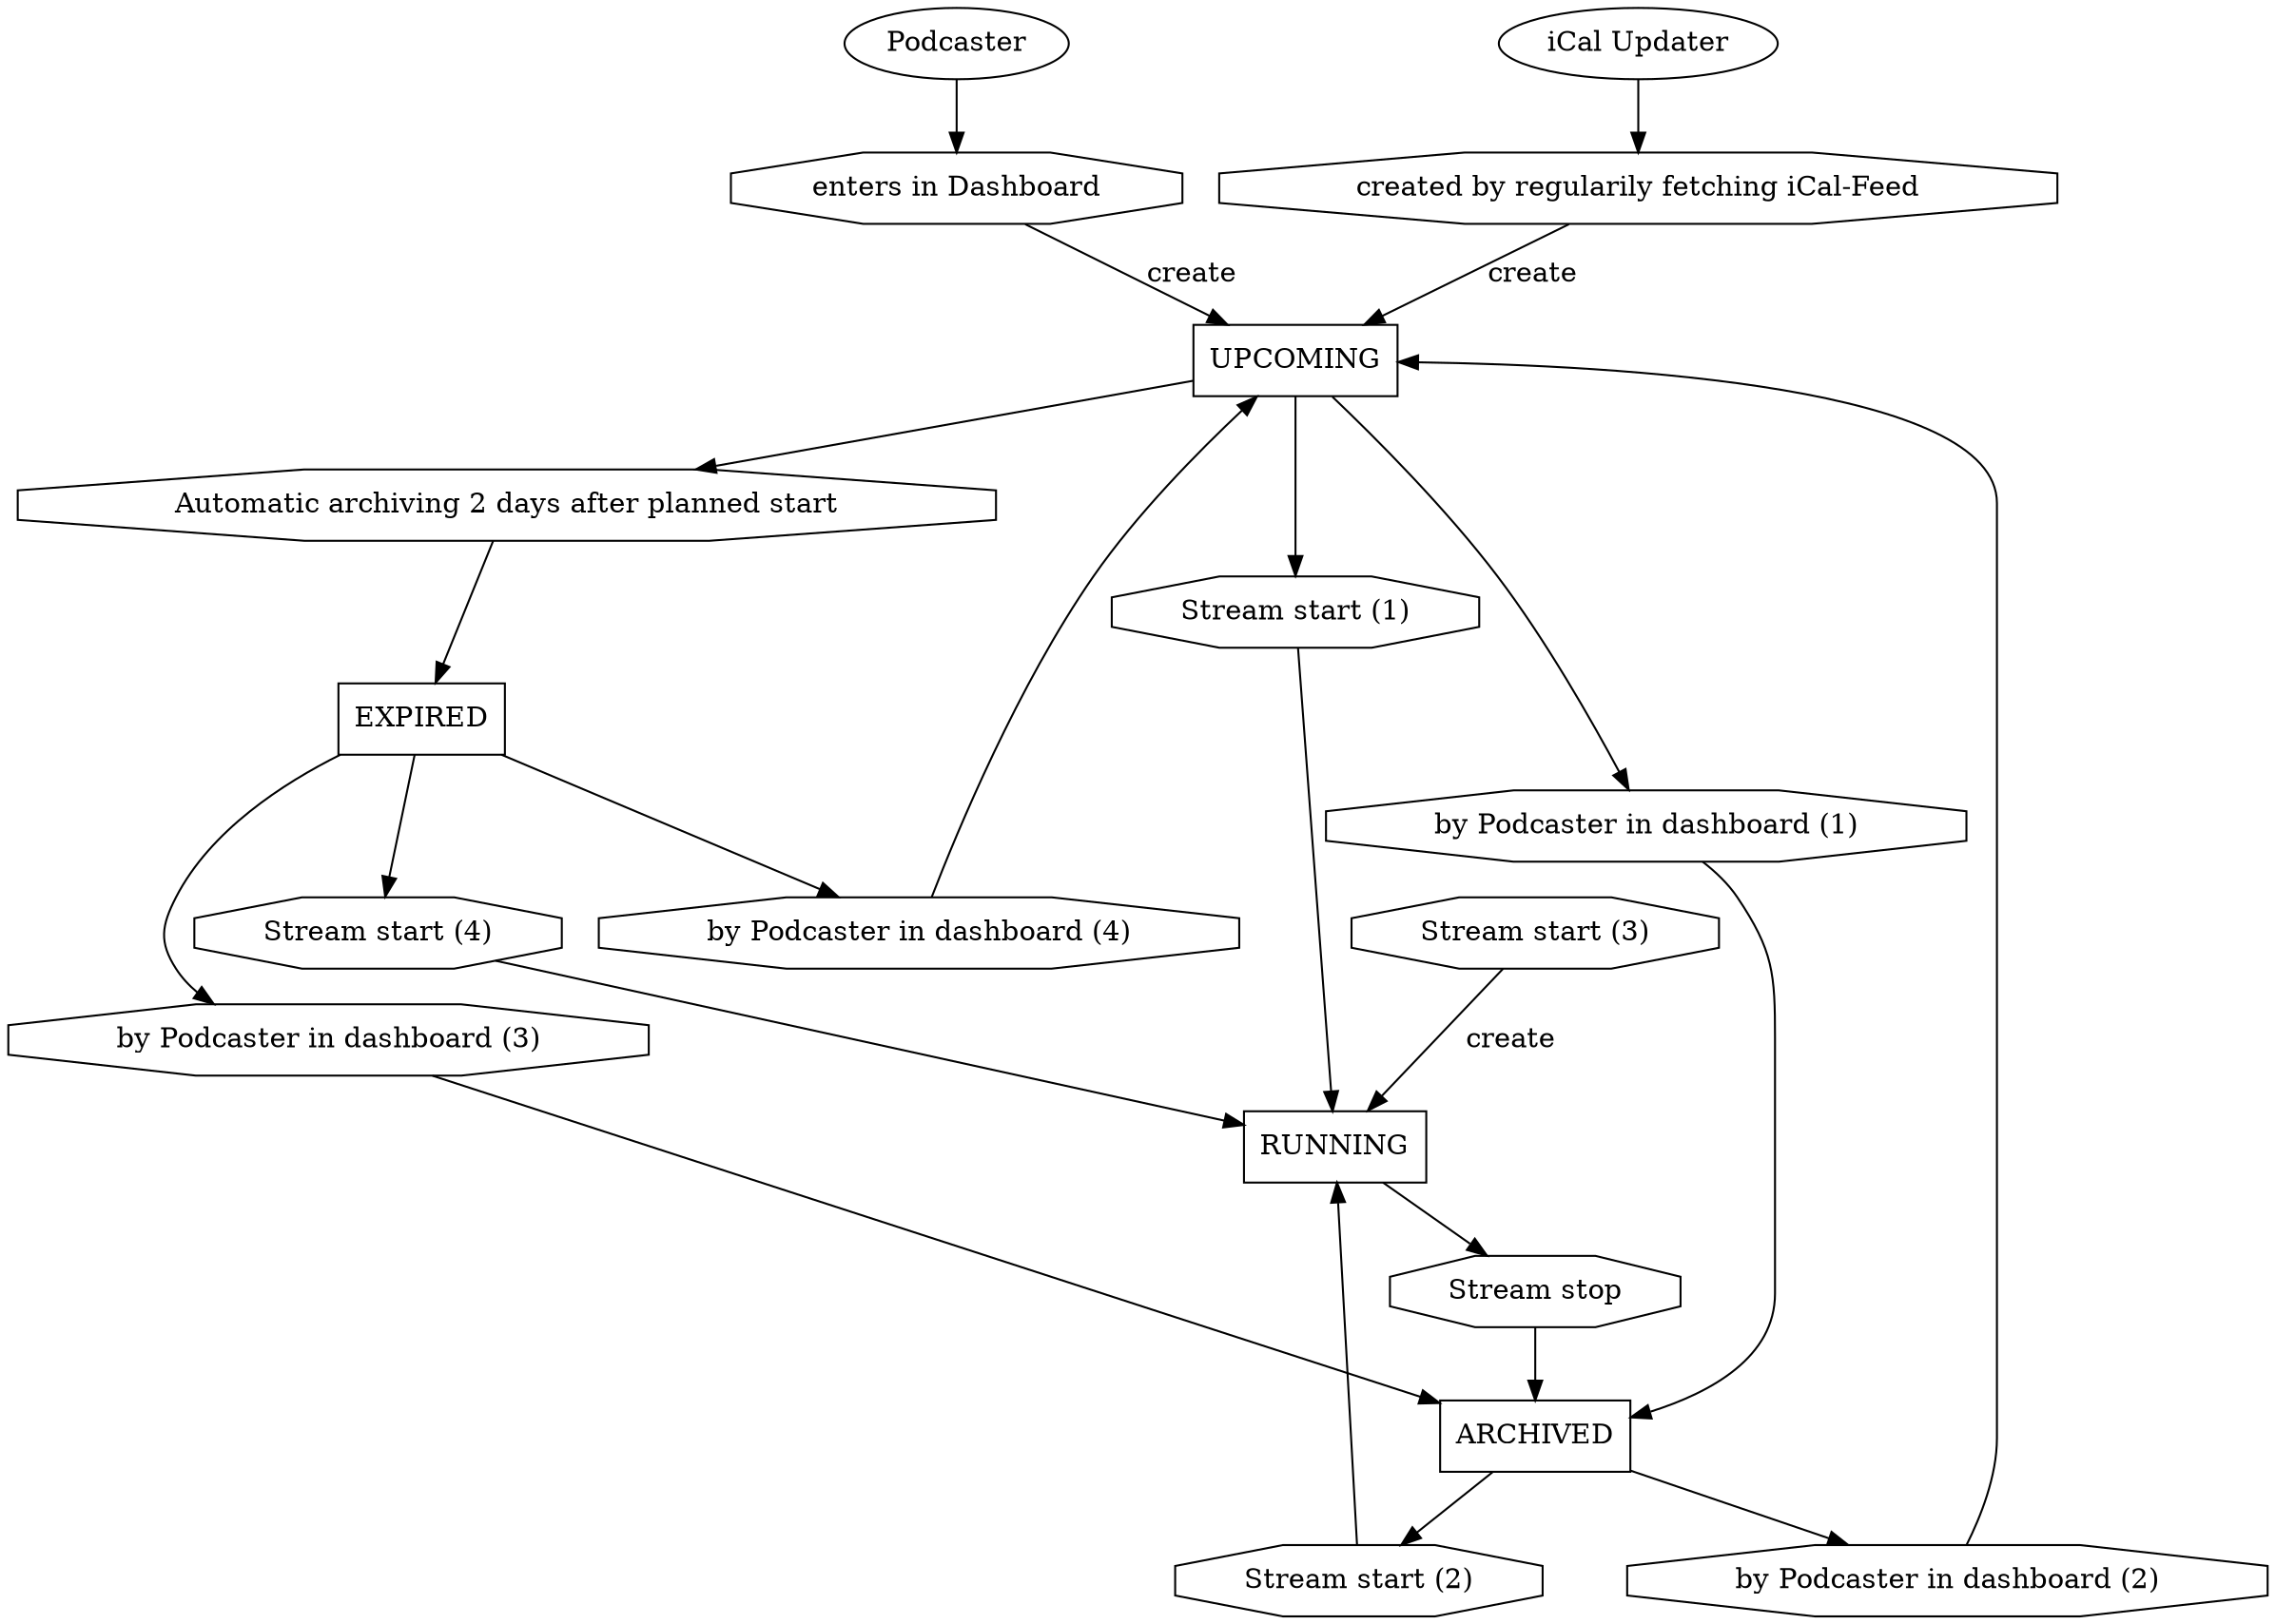 digraph G {
"Podcaster" -> "enters in Dashboard" 
"enters in Dashboard" -> "UPCOMING" [label="create"]
"iCal Updater" -> "created by regularily fetching iCal-Feed" 
"created by regularily fetching iCal-Feed"-> "UPCOMING" [label="create"]
"UPCOMING" -> "Stream start (1)" -> "RUNNING"
"RUNNING" -> "Stream stop" -> "ARCHIVED"
"ARCHIVED" -> "Stream start (2)" -> "RUNNING"
"EXPIRED" -> "Stream start (4)" -> "RUNNING"
"UPCOMING" -> "Automatic archiving 2 days after planned start" -> "EXPIRED"
"UPCOMING" -> "by Podcaster in dashboard (1)" -> "ARCHIVED"
"ARCHIVED" -> "by Podcaster in dashboard (2)" -> "UPCOMING"
"EXPIRED" -> "by Podcaster in dashboard (3)" -> "ARCHIVED"
"EXPIRED" -> "by Podcaster in dashboard (4)" -> "UPCOMING"
"Stream start (3)" -> "RUNNING" [label="create"]
"ARCHIVED" [shape=box]
"RUNNING" [shape=box]
"UPCOMING" [shape=box]
"EXPIRED" [shape=box]
"enters in Dashboard" [shape=polygon,sides=8]
"created by regularily fetching iCal-Feed" [shape=polygon,sides=8]
"Stream start (1)" [shape=polygon,sides=8]
"Stream stop" [shape=polygon,sides=8]
"Stream start (2)" [shape=polygon,sides=8]
"Stream start (3)" [shape=polygon,sides=8]
"Automatic archiving 2 days after planned start" [shape=polygon,sides=8]
"Stream start (4)" [shape=polygon,sides=8]
"by Podcaster in dashboard (1)" [shape=polygon,sides=8]
"by Podcaster in dashboard (2)"  [shape=polygon,sides=8]
"by Podcaster in dashboard (3)"  [shape=polygon,sides=8]
"by Podcaster in dashboard (4)"  [shape=polygon,sides=8]
}
